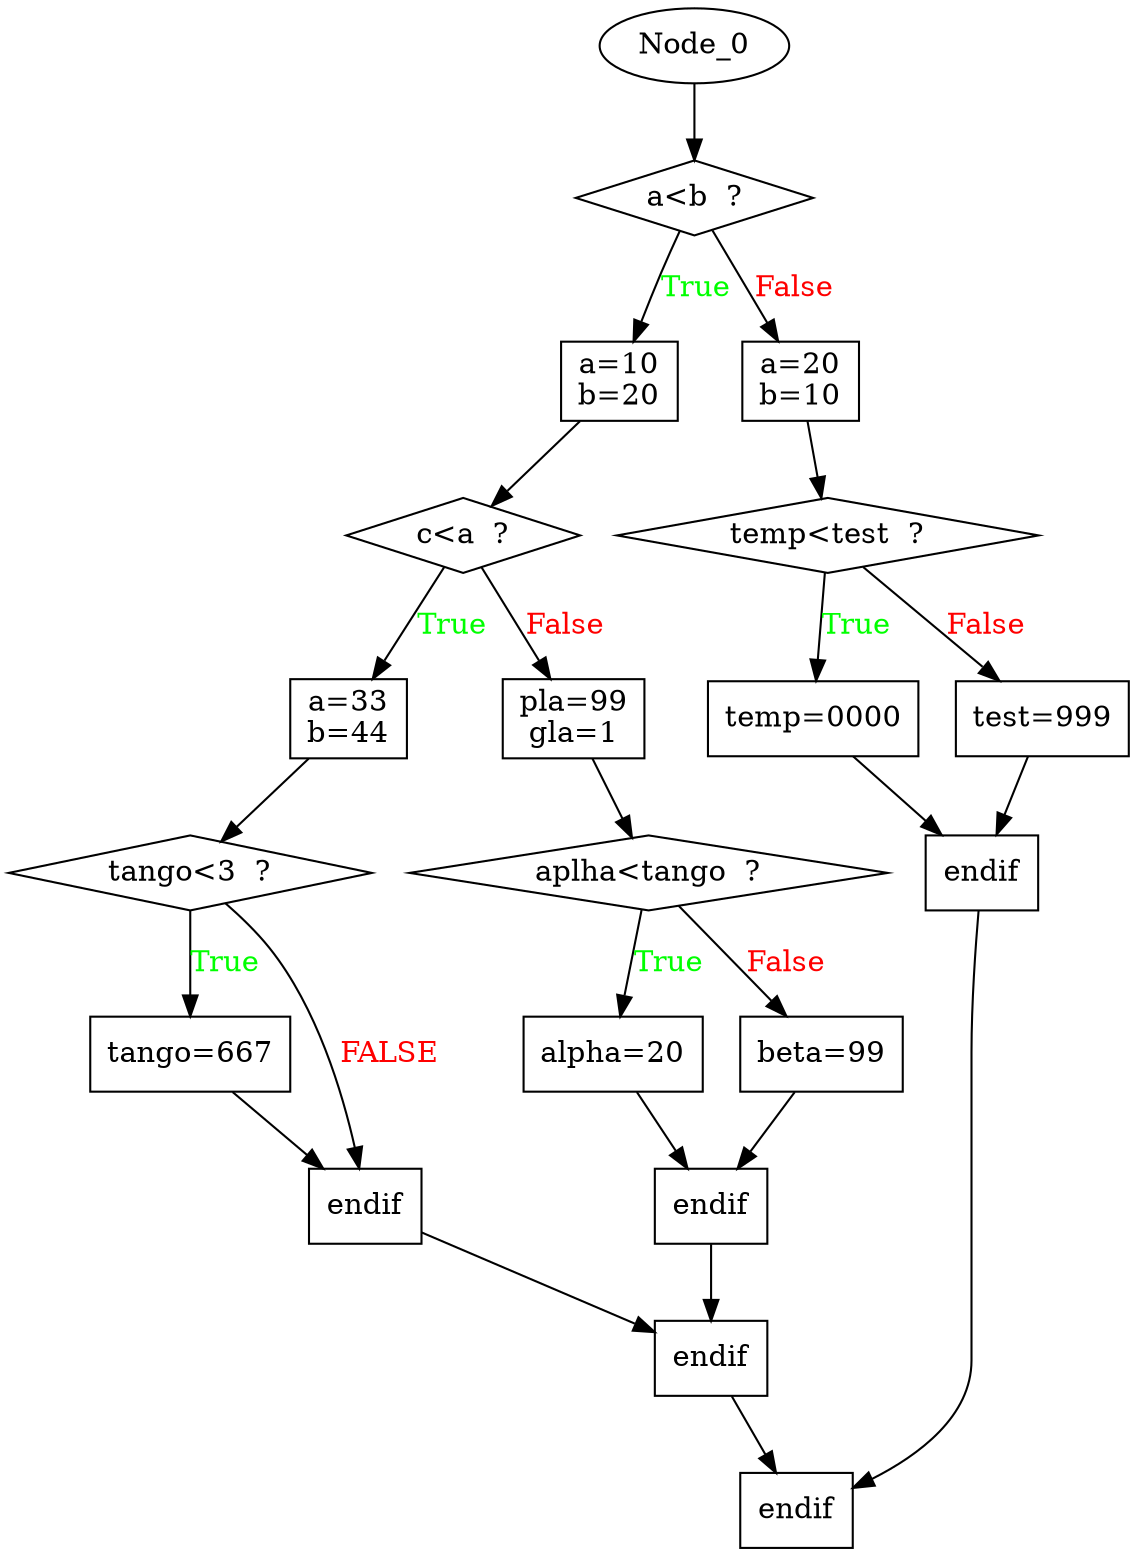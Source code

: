 digraph G{
Node_1 [ label ="a<b  ?",shape="diamond"];
Node_2 [ label ="a=10\nb=20",shape="box"];
Node_3 [ label ="c<a  ?",shape="diamond"];
Node_4 [ label ="a=33\nb=44",shape="box"];
Node_5 [ label ="tango<3  ?",shape="diamond"];
Node_6 [ label ="tango=667",shape="box"];
Node_7 [ label ="endif",shape="box"];
Node_8 [ label ="pla=99\ngla=1",shape="box"];
Node_9 [ label ="aplha<tango  ?",shape="diamond"];
Node_10 [ label ="alpha=20",shape="box"];
Node_11 [ label ="beta=99",shape="box"];
Node_12 [ label ="endif",shape="box"];
Node_13 [ label ="endif",shape="box"];
Node_14 [ label ="a=20\nb=10",shape="box"];
Node_15 [ label ="temp<test  ?",shape="diamond"];
Node_16 [ label ="temp=0000",shape="box"];
Node_17 [ label ="test=999",shape="box"];
Node_18 [ label ="endif",shape="box"];
Node_19 [ label ="endif",shape="box"];
Node_1 -> Node_2 [label="True",fontcolor="GREEN"];
Node_0 -> Node_1;
Node_3 -> Node_4 [label="True",fontcolor="GREEN"];
Node_2 -> Node_3;
Node_5 -> Node_6 [label="True",fontcolor="GREEN"];
Node_4 -> Node_5;
Node_5 -> Node_7 [label="FALSE",fontcolor="RED"];
Node_6 -> Node_7;
Node_3 -> Node_8 [label="False",fontcolor="RED"];
Node_9 -> Node_10 [label="True",fontcolor="GREEN"];
Node_8 -> Node_9;
Node_9 -> Node_11 [label="False",fontcolor="RED"];
Node_10 -> Node_12;
Node_11 -> Node_12;
Node_7 -> Node_13;
Node_12 -> Node_13;
Node_1 -> Node_14 [label="False",fontcolor="RED"];
Node_15 -> Node_16 [label="True",fontcolor="GREEN"];
Node_14 -> Node_15;
Node_15 -> Node_17 [label="False",fontcolor="RED"];
Node_16 -> Node_18;
Node_17 -> Node_18;
Node_13 -> Node_19;
Node_18 -> Node_19;
}
